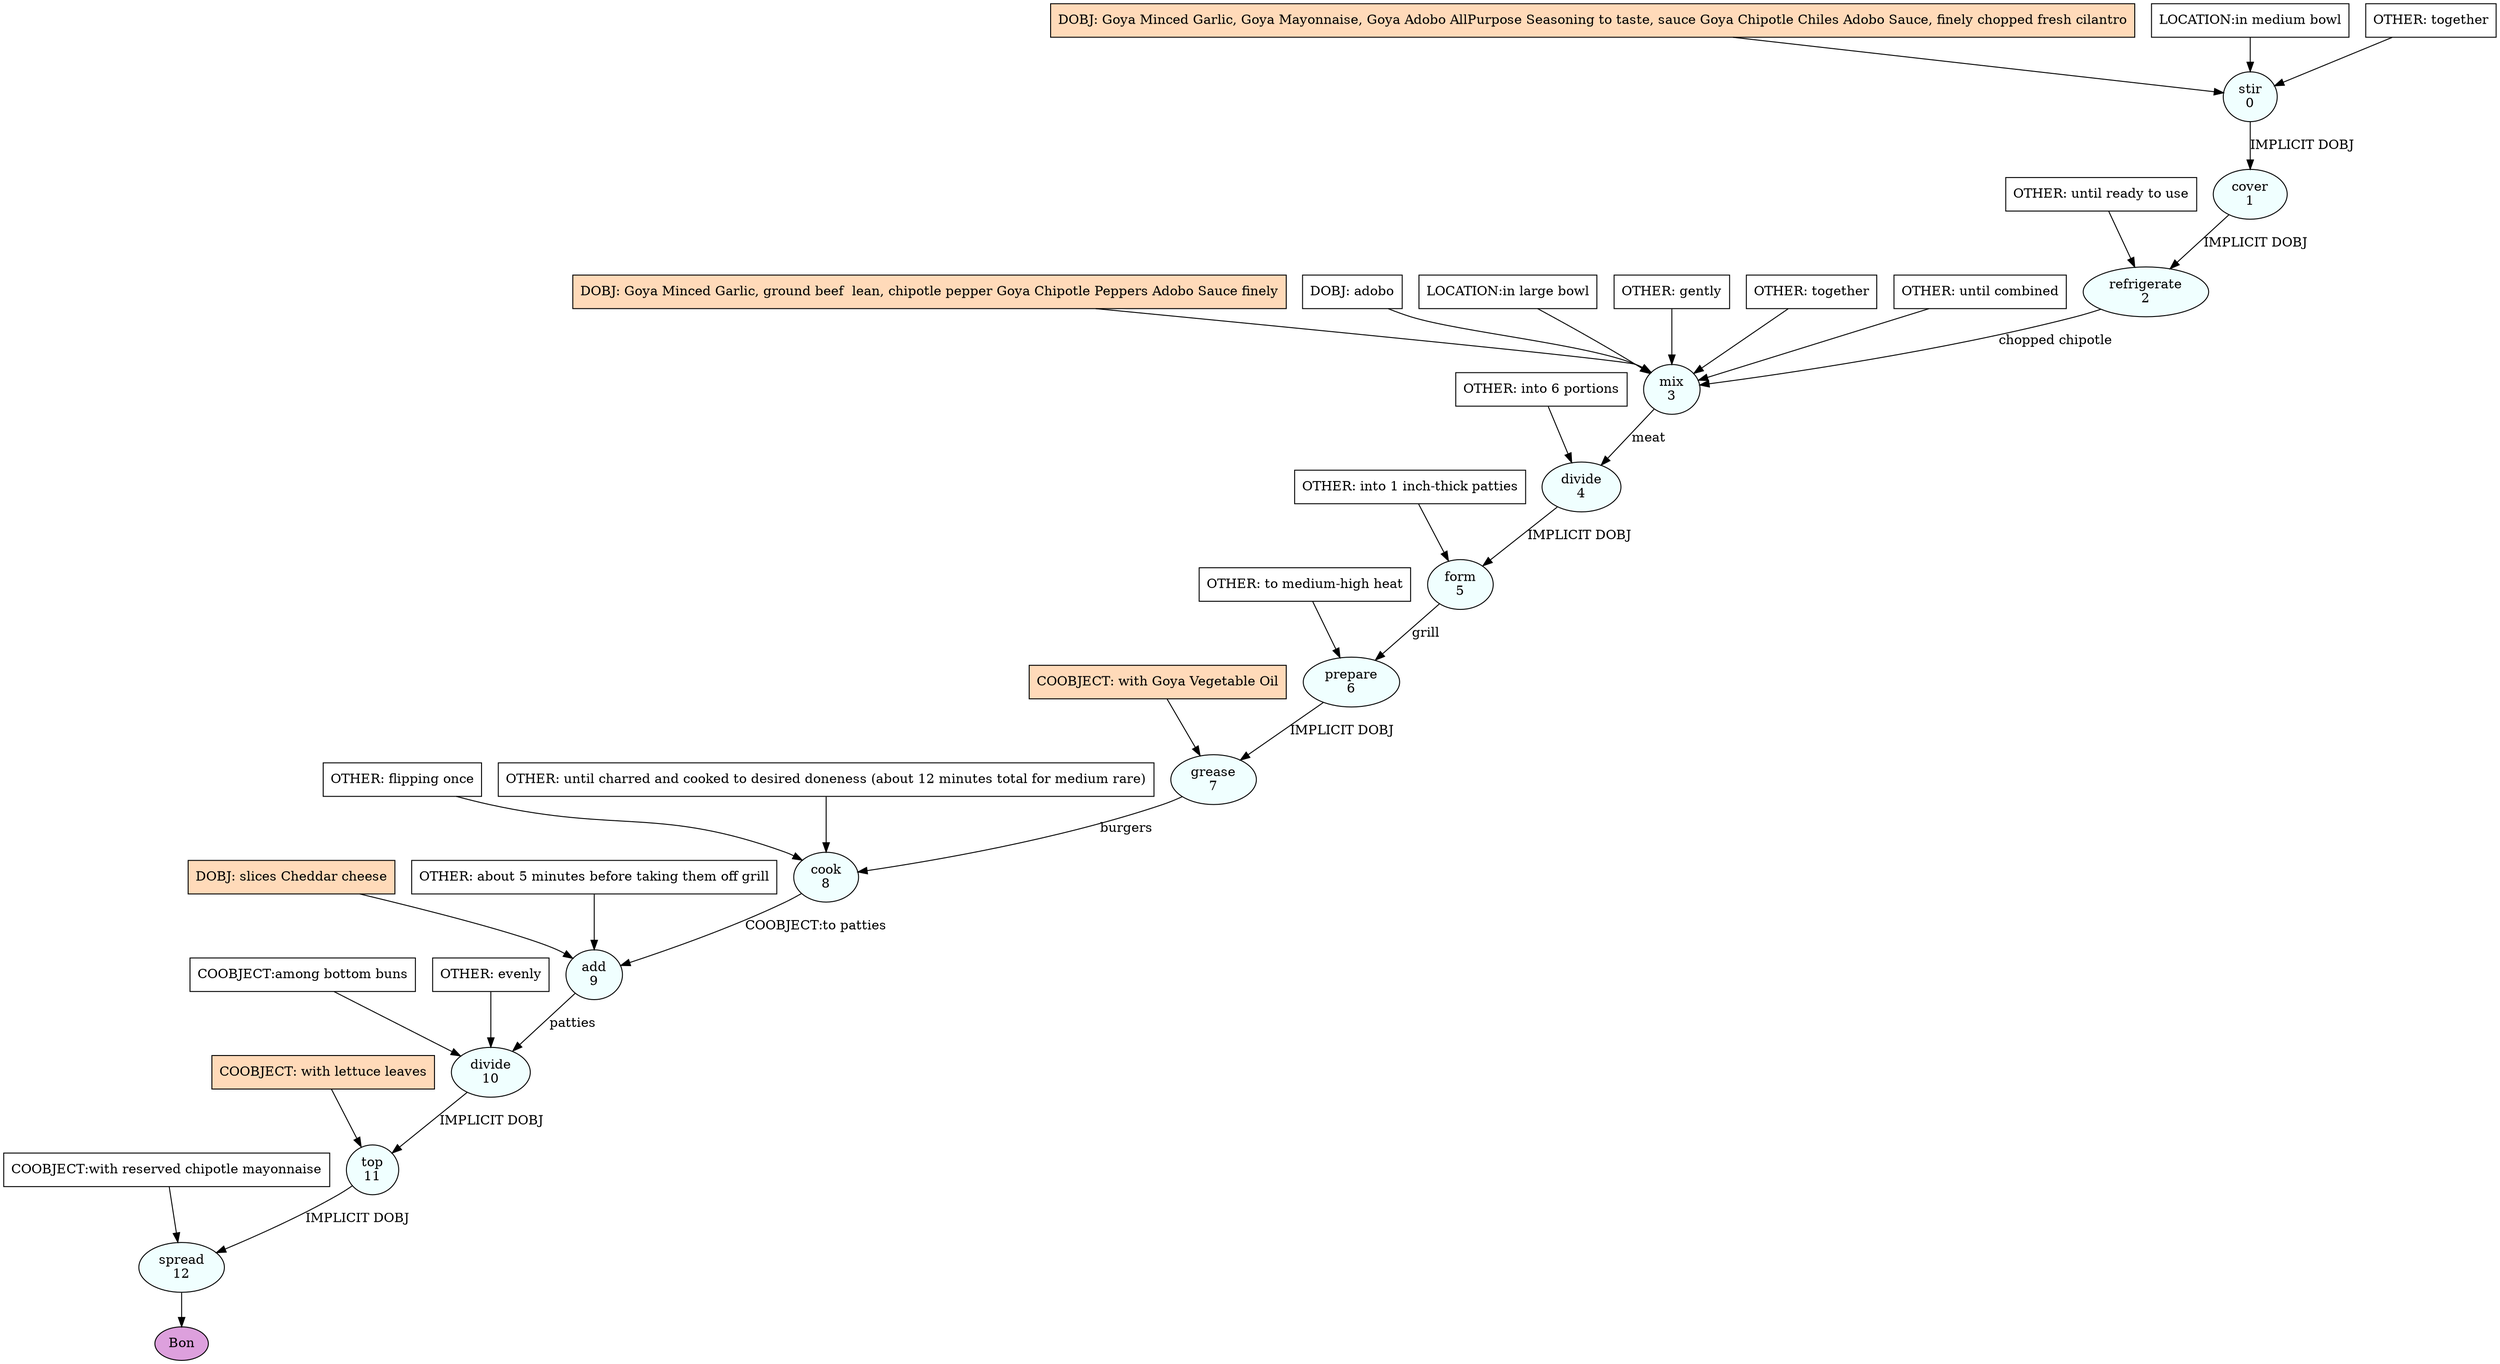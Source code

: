 digraph recipe {
E0[label="stir
0", shape=oval, style=filled, fillcolor=azure]
E1[label="cover
1", shape=oval, style=filled, fillcolor=azure]
E2[label="refrigerate
2", shape=oval, style=filled, fillcolor=azure]
E3[label="mix
3", shape=oval, style=filled, fillcolor=azure]
E4[label="divide
4", shape=oval, style=filled, fillcolor=azure]
E5[label="form
5", shape=oval, style=filled, fillcolor=azure]
E6[label="prepare
6", shape=oval, style=filled, fillcolor=azure]
E7[label="grease
7", shape=oval, style=filled, fillcolor=azure]
E8[label="cook
8", shape=oval, style=filled, fillcolor=azure]
E9[label="add
9", shape=oval, style=filled, fillcolor=azure]
E10[label="divide
10", shape=oval, style=filled, fillcolor=azure]
E11[label="top
11", shape=oval, style=filled, fillcolor=azure]
E12[label="spread
12", shape=oval, style=filled, fillcolor=azure]
D0[label="DOBJ: Goya Minced Garlic, Goya Mayonnaise, Goya Adobo AllPurpose Seasoning to taste, sauce Goya Chipotle Chiles Adobo Sauce, finely chopped fresh cilantro", shape=box, style=filled, fillcolor=peachpuff]
D0 -> E0
P0_0[label="LOCATION:in medium bowl", shape=box, style=filled, fillcolor=white]
P0_0 -> E0
O0_0[label="OTHER: together", shape=box, style=filled, fillcolor=white]
O0_0 -> E0
E0 -> E1 [label="IMPLICIT DOBJ"]
E1 -> E2 [label="IMPLICIT DOBJ"]
O2_0_0[label="OTHER: until ready to use", shape=box, style=filled, fillcolor=white]
O2_0_0 -> E2
D3_ing[label="DOBJ: Goya Minced Garlic, ground beef  lean, chipotle pepper Goya Chipotle Peppers Adobo Sauce finely", shape=box, style=filled, fillcolor=peachpuff]
D3_ing -> E3
E2 -> E3 [label="chopped chipotle"]
D3_1[label="DOBJ: adobo", shape=box, style=filled, fillcolor=white]
D3_1 -> E3
P3_0_0[label="LOCATION:in large bowl", shape=box, style=filled, fillcolor=white]
P3_0_0 -> E3
O3_0_0[label="OTHER: gently", shape=box, style=filled, fillcolor=white]
O3_0_0 -> E3
O3_1_0[label="OTHER: together", shape=box, style=filled, fillcolor=white]
O3_1_0 -> E3
O3_2_0[label="OTHER: until combined", shape=box, style=filled, fillcolor=white]
O3_2_0 -> E3
E3 -> E4 [label="meat"]
O4_0_0[label="OTHER: into 6 portions", shape=box, style=filled, fillcolor=white]
O4_0_0 -> E4
E4 -> E5 [label="IMPLICIT DOBJ"]
O5_0_0[label="OTHER: into 1 inch-thick patties", shape=box, style=filled, fillcolor=white]
O5_0_0 -> E5
E5 -> E6 [label="grill"]
O6_0_0[label="OTHER: to medium-high heat", shape=box, style=filled, fillcolor=white]
O6_0_0 -> E6
E6 -> E7 [label="IMPLICIT DOBJ"]
P7_0_ing[label="COOBJECT: with Goya Vegetable Oil", shape=box, style=filled, fillcolor=peachpuff]
P7_0_ing -> E7
E7 -> E8 [label="burgers"]
O8_0_0[label="OTHER: flipping once", shape=box, style=filled, fillcolor=white]
O8_0_0 -> E8
O8_1_0[label="OTHER: until charred and cooked to desired doneness (about 12 minutes total for medium rare)", shape=box, style=filled, fillcolor=white]
O8_1_0 -> E8
D9_ing[label="DOBJ: slices Cheddar cheese", shape=box, style=filled, fillcolor=peachpuff]
D9_ing -> E9
E8 -> E9 [label="COOBJECT:to patties"]
O9_0_0[label="OTHER: about 5 minutes before taking them off grill", shape=box, style=filled, fillcolor=white]
O9_0_0 -> E9
E9 -> E10 [label="patties"]
P10_0_0[label="COOBJECT:among bottom buns", shape=box, style=filled, fillcolor=white]
P10_0_0 -> E10
O10_0_0[label="OTHER: evenly", shape=box, style=filled, fillcolor=white]
O10_0_0 -> E10
E10 -> E11 [label="IMPLICIT DOBJ"]
P11_0_ing[label="COOBJECT: with lettuce leaves", shape=box, style=filled, fillcolor=peachpuff]
P11_0_ing -> E11
E11 -> E12 [label="IMPLICIT DOBJ"]
P12_0_0[label="COOBJECT:with reserved chipotle mayonnaise", shape=box, style=filled, fillcolor=white]
P12_0_0 -> E12
EOR[label="Bon", shape=oval, style=filled, fillcolor=plum]
E12 -> EOR
}
